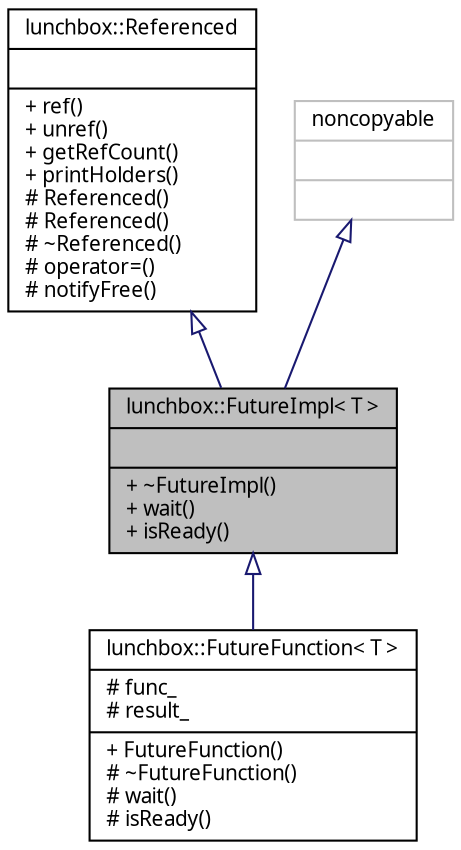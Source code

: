 digraph "lunchbox::FutureImpl&lt; T &gt;"
{
  edge [fontname="Sans",fontsize="10",labelfontname="Sans",labelfontsize="10"];
  node [fontname="Sans",fontsize="10",shape=record];
  Node1 [label="{lunchbox::FutureImpl\< T \>\n||+ ~FutureImpl()\l+ wait()\l+ isReady()\l}",height=0.2,width=0.4,color="black", fillcolor="grey75", style="filled" fontcolor="black"];
  Node2 -> Node1 [dir="back",color="midnightblue",fontsize="10",style="solid",arrowtail="onormal",fontname="Sans"];
  Node2 [label="{lunchbox::Referenced\n||+ ref()\l+ unref()\l+ getRefCount()\l+ printHolders()\l# Referenced()\l# Referenced()\l# ~Referenced()\l# operator=()\l# notifyFree()\l}",height=0.2,width=0.4,color="black", fillcolor="white", style="filled",URL="$classlunchbox_1_1_referenced.html",tooltip="Base class for referenced objects. "];
  Node3 -> Node1 [dir="back",color="midnightblue",fontsize="10",style="solid",arrowtail="onormal",fontname="Sans"];
  Node3 [label="{noncopyable\n||}",height=0.2,width=0.4,color="grey75", fillcolor="white", style="filled"];
  Node1 -> Node4 [dir="back",color="midnightblue",fontsize="10",style="solid",arrowtail="onormal",fontname="Sans"];
  Node4 [label="{lunchbox::FutureFunction\< T \>\n|# func_\l# result_\l|+ FutureFunction()\l# ~FutureFunction()\l# wait()\l# isReady()\l}",height=0.2,width=0.4,color="black", fillcolor="white", style="filled",URL="$classlunchbox_1_1_future_function.html",tooltip="A Future implementation using a boost::function for fulfilment. "];
}
